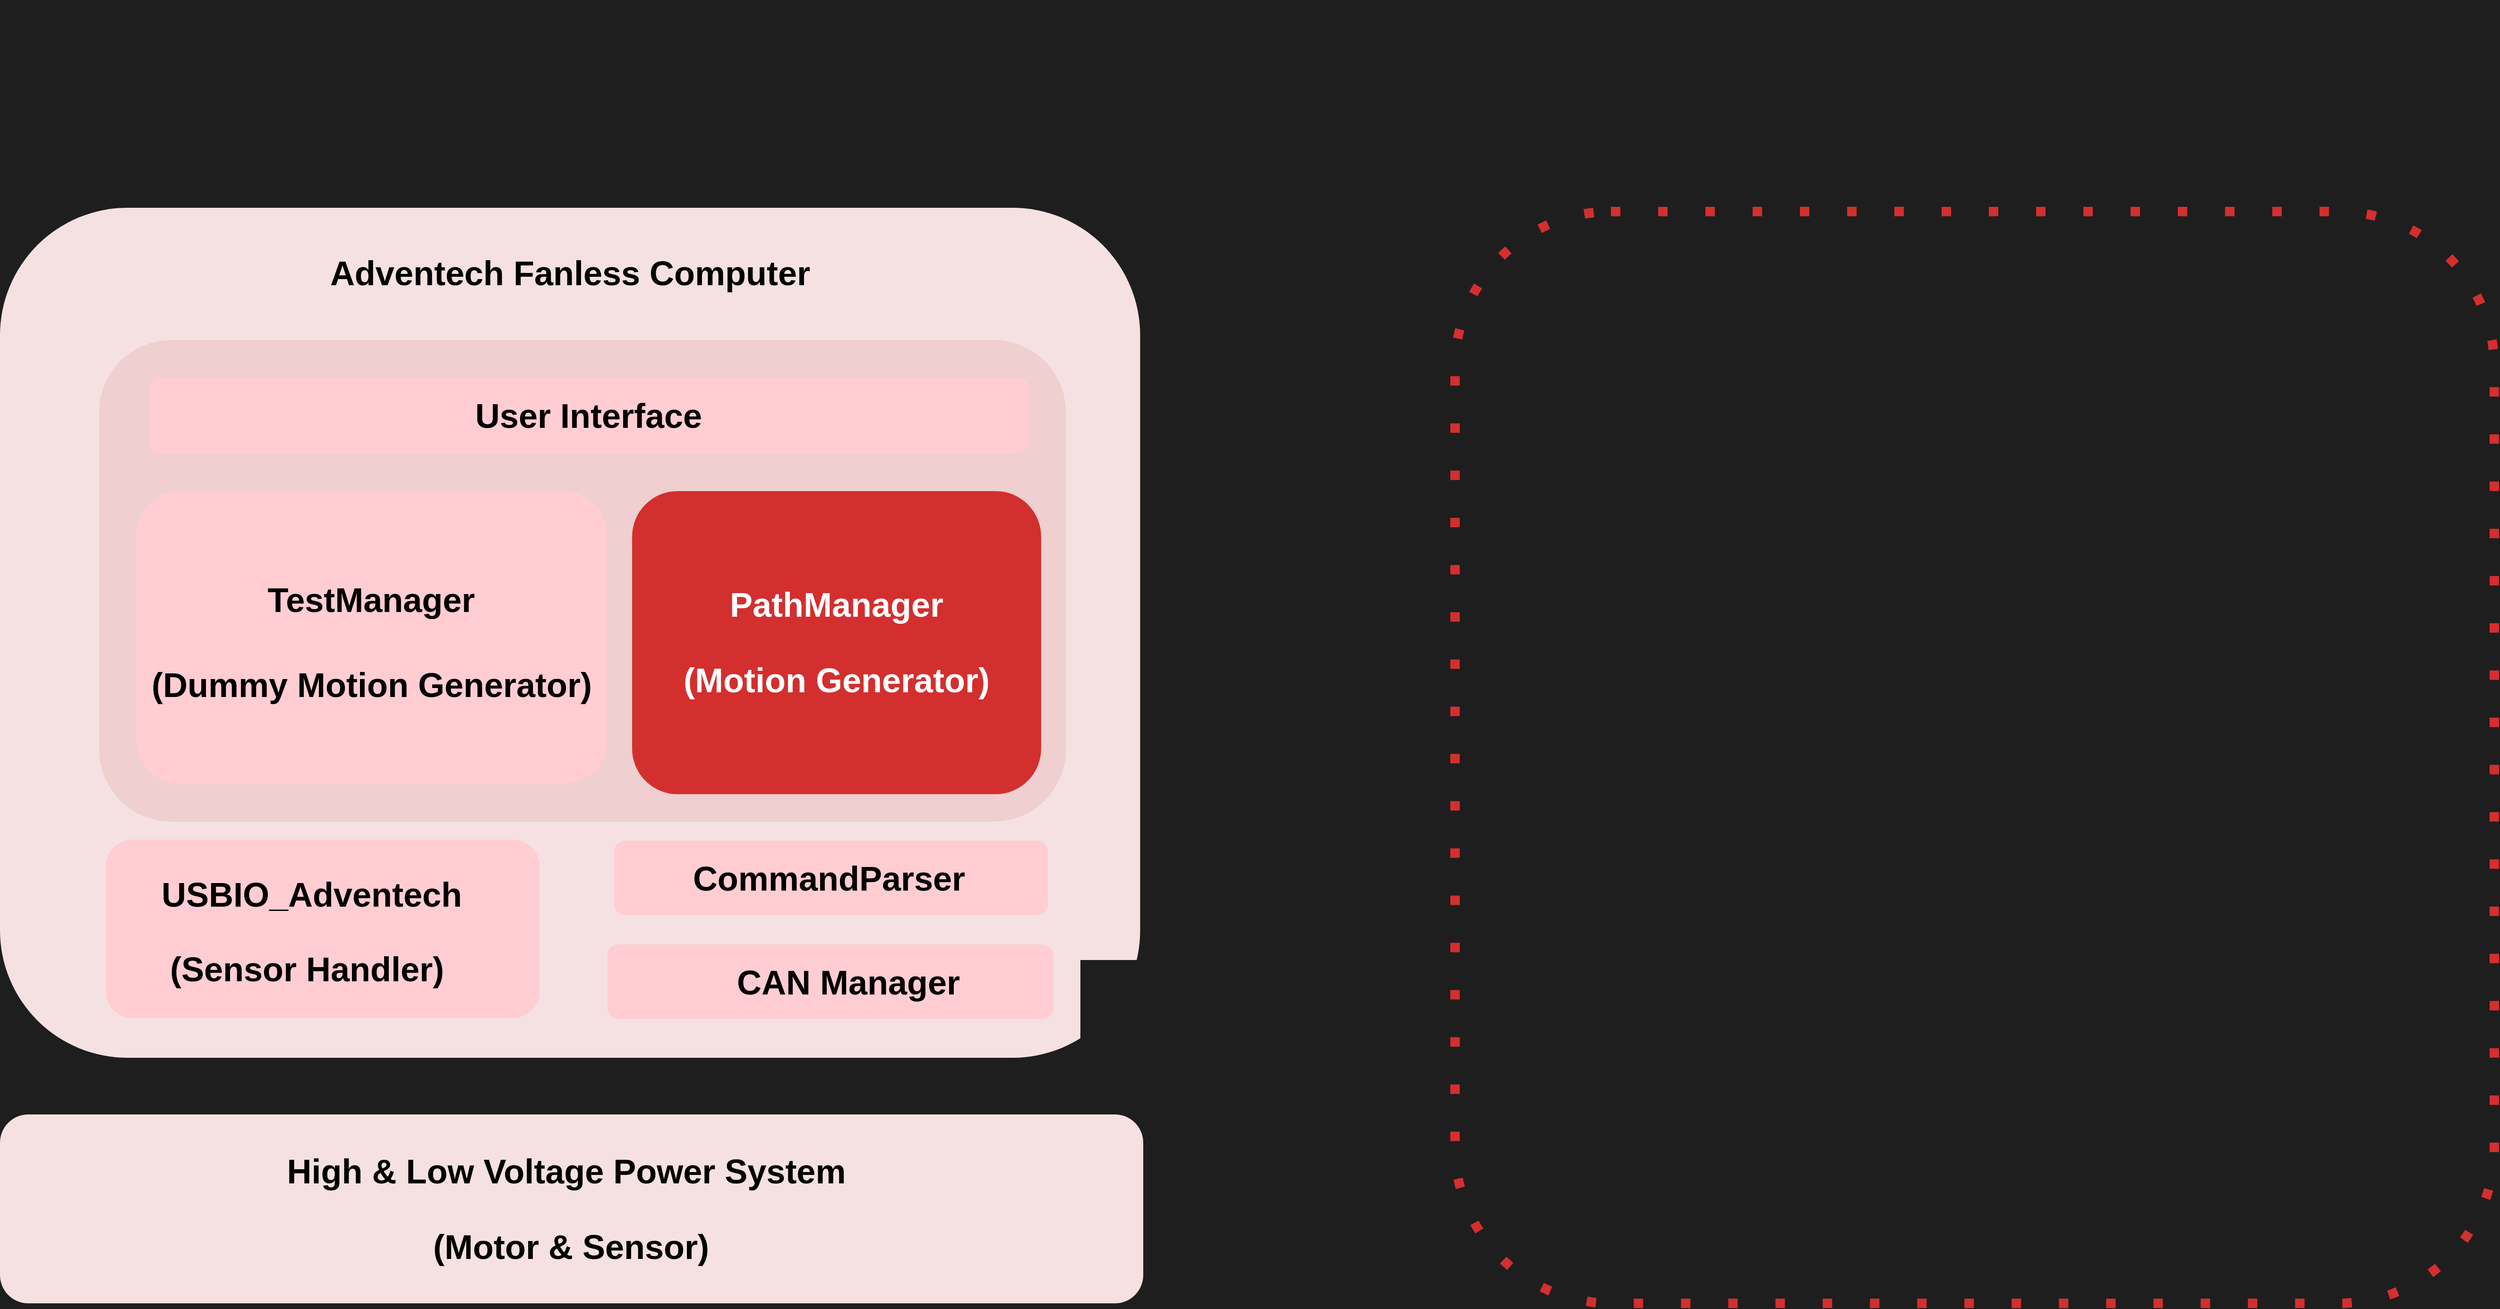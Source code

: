 <mxfile>
    <diagram id="fUJuaP0UBfGO78dAU-vV" name="Page-1">
        <mxGraphModel dx="3113" dy="2870" grid="1" gridSize="10" guides="1" tooltips="1" connect="1" arrows="1" fold="1" page="1" pageScale="1" pageWidth="291" pageHeight="413" background="light-dark(#1E1E1E,#535353)" math="0" shadow="0">
            <root>
                <mxCell id="0"/>
                <mxCell id="1" parent="0"/>
                <mxCell id="17" value="&lt;h1&gt;&lt;br&gt;&lt;/h1&gt;" style="rounded=1;whiteSpace=wrap;html=1;fillColor=none;strokeColor=#D32F2F;align=center;verticalAlign=middle;fontFamily=Helvetica;fontSize=12;fontColor=default;dashed=1;strokeWidth=10;dashPattern=1 4;" vertex="1" parent="1">
                    <mxGeometry x="780" y="-636" width="1100" height="1156" as="geometry"/>
                </mxCell>
                <mxCell id="41" value="" style="group" vertex="1" connectable="0" parent="1">
                    <mxGeometry x="-520.0" y="-860" width="980" height="1150" as="geometry"/>
                </mxCell>
                <mxCell id="44" value="" style="group" vertex="1" connectable="0" parent="41">
                    <mxGeometry x="-240" y="280" width="1220" height="900" as="geometry"/>
                </mxCell>
                <mxCell id="39" value="&lt;h1&gt;&lt;br&gt;&lt;/h1&gt;" style="rounded=1;whiteSpace=wrap;html=1;fillColor=light-dark(#F5E1E1,#EDEDED);strokeColor=none;align=center;verticalAlign=middle;fontFamily=Helvetica;fontSize=12;fontColor=default;" vertex="1" parent="44">
                    <mxGeometry y="-60" width="1206.739" height="900" as="geometry"/>
                </mxCell>
                <mxCell id="40" value="&lt;h1&gt;&lt;font color=&quot;#000000&quot;&gt;Adventech Fanless Computer&lt;/font&gt;&lt;/h1&gt;" style="text;html=1;align=center;verticalAlign=middle;whiteSpace=wrap;rounded=0;fontFamily=Helvetica;fontSize=18;fontColor=default;" vertex="1" parent="44">
                    <mxGeometry x="116.699" y="-28.698" width="973.348" height="76.219" as="geometry"/>
                </mxCell>
                <mxCell id="30" value="" style="group" vertex="1" connectable="0" parent="44">
                    <mxGeometry x="112.082" y="718.997" width="996.989" height="78.942" as="geometry"/>
                </mxCell>
                <mxCell id="54" value="" style="group" vertex="1" connectable="0" parent="30">
                    <mxGeometry width="459.14" height="78.94" as="geometry"/>
                </mxCell>
                <mxCell id="58" value="" style="group" vertex="1" connectable="0" parent="54">
                    <mxGeometry width="459.14" height="78.94" as="geometry"/>
                </mxCell>
                <mxCell id="28" value="&lt;h1&gt;&lt;br&gt;&lt;/h1&gt;" style="rounded=1;whiteSpace=wrap;html=1;fillColor=light-dark(#FFCDD2,#EDEDED);strokeColor=none;align=center;verticalAlign=middle;fontFamily=Helvetica;fontSize=12;fontColor=default;" vertex="1" parent="58">
                    <mxGeometry y="-110" width="459.14" height="188.94" as="geometry"/>
                </mxCell>
                <mxCell id="73" value="&lt;h1&gt;&lt;font color=&quot;#000000&quot;&gt;(Sensor Handler)&amp;nbsp;&lt;/font&gt;&lt;/h1&gt;" style="text;html=1;align=center;verticalAlign=middle;whiteSpace=wrap;rounded=0;fontFamily=Helvetica;fontSize=18;fontColor=default;" vertex="1" parent="58">
                    <mxGeometry x="51.97" y="-12" width="332.08" height="79" as="geometry"/>
                </mxCell>
                <mxCell id="55" value="" style="group" vertex="1" connectable="0" parent="30">
                    <mxGeometry x="530.713" y="1" width="511.613" height="78.94" as="geometry"/>
                </mxCell>
                <mxCell id="56" value="&lt;h1&gt;&lt;br&gt;&lt;/h1&gt;" style="rounded=1;whiteSpace=wrap;html=1;fillColor=light-dark(#FFCDD2,#EDEDED);strokeColor=none;align=center;verticalAlign=middle;fontFamily=Helvetica;fontSize=12;fontColor=default;" vertex="1" parent="55">
                    <mxGeometry width="472.258" height="78.94" as="geometry"/>
                </mxCell>
                <mxCell id="57" value="&lt;h1&gt;&lt;font color=&quot;#000000&quot;&gt;CAN Manager&lt;/font&gt;&lt;/h1&gt;" style="text;html=1;align=center;verticalAlign=middle;whiteSpace=wrap;rounded=0;fontFamily=Helvetica;fontSize=18;fontColor=default;" vertex="1" parent="55">
                    <mxGeometry x="65.644" y="1.36" width="380.33" height="77.58" as="geometry"/>
                </mxCell>
                <mxCell id="49" value="&lt;h1&gt;&lt;br&gt;&lt;/h1&gt;" style="rounded=1;whiteSpace=wrap;html=1;fillColor=light-dark(#EFCFCF,#EDEDED);strokeColor=none;align=center;verticalAlign=middle;fontFamily=Helvetica;fontSize=12;fontColor=default;" vertex="1" parent="44">
                    <mxGeometry x="104.946" y="80" width="1023.226" height="510" as="geometry"/>
                </mxCell>
                <mxCell id="45" value="&lt;h1&gt;&lt;br&gt;&lt;/h1&gt;" style="rounded=1;whiteSpace=wrap;html=1;fillColor=light-dark(#D32F2F,#EDEDED);strokeColor=none;align=center;verticalAlign=middle;fontFamily=Helvetica;fontSize=12;fontColor=default;" vertex="1" parent="44">
                    <mxGeometry x="669.032" y="240" width="432.903" height="320.87" as="geometry"/>
                </mxCell>
                <mxCell id="59" value="" style="group" vertex="1" connectable="0" parent="44">
                    <mxGeometry x="649.931" y="609.997" width="459.14" height="78.94" as="geometry"/>
                </mxCell>
                <mxCell id="60" value="&lt;h1&gt;&lt;br&gt;&lt;/h1&gt;" style="rounded=1;whiteSpace=wrap;html=1;fillColor=light-dark(#FFCDD2,#EDEDED);strokeColor=none;align=center;verticalAlign=middle;fontFamily=Helvetica;fontSize=12;fontColor=default;" vertex="1" parent="59">
                    <mxGeometry width="459.14" height="78.94" as="geometry"/>
                </mxCell>
                <mxCell id="61" value="&lt;h1&gt;&lt;font color=&quot;#000000&quot;&gt;CommandParser&lt;/font&gt;&lt;/h1&gt;" style="text;html=1;align=center;verticalAlign=middle;whiteSpace=wrap;rounded=0;fontFamily=Helvetica;fontSize=18;fontColor=default;" vertex="1" parent="59">
                    <mxGeometry x="57.405" y="1.36" width="341.322" height="77.58" as="geometry"/>
                </mxCell>
                <mxCell id="66" value="&lt;h1&gt;&lt;font style=&quot;color: rgb(255, 255, 255);&quot;&gt;PathManager&lt;/font&gt;&lt;/h1&gt;" style="text;html=1;align=center;verticalAlign=middle;whiteSpace=wrap;rounded=0;fontFamily=Helvetica;fontSize=18;fontColor=#FFFFFF;fillColor=none;labelBackgroundColor=none;labelBorderColor=none;textShadow=0;" vertex="1" parent="44">
                    <mxGeometry x="657.07" y="310" width="456.825" height="100" as="geometry"/>
                </mxCell>
                <mxCell id="63" value="" style="group" vertex="1" connectable="0" parent="44">
                    <mxGeometry x="157.419" y="110" width="931.398" height="100" as="geometry"/>
                </mxCell>
                <mxCell id="64" value="" style="rounded=1;whiteSpace=wrap;html=1;fillColor=light-dark(#FFCDD2,#EDEDED);strokeColor=none;align=center;verticalAlign=middle;fontFamily=Helvetica;fontSize=12;fontColor=default;" vertex="1" parent="63">
                    <mxGeometry y="9.56" width="931.398" height="80.88" as="geometry"/>
                </mxCell>
                <mxCell id="65" value="&lt;h1&gt;&lt;font color=&quot;#000000&quot;&gt;User Interface&lt;/font&gt;&lt;/h1&gt;" style="text;html=1;align=center;verticalAlign=middle;whiteSpace=wrap;rounded=0;fontFamily=Helvetica;fontSize=18;fontColor=default;" vertex="1" parent="63">
                    <mxGeometry x="246.546" width="438.305" height="100" as="geometry"/>
                </mxCell>
                <mxCell id="67" value="" style="group" vertex="1" connectable="0" parent="44">
                    <mxGeometry x="144.301" y="300" width="600" height="250" as="geometry"/>
                </mxCell>
                <mxCell id="68" value="" style="rounded=1;whiteSpace=wrap;html=1;fillColor=light-dark(#FFCDD2,#EDEDED);strokeColor=none;align=center;verticalAlign=middle;fontFamily=Helvetica;fontSize=12;fontColor=default;" vertex="1" parent="67">
                    <mxGeometry y="-60" width="498.495" height="310" as="geometry"/>
                </mxCell>
                <mxCell id="69" value="&lt;h1&gt;&lt;font color=&quot;#000000&quot;&gt;TestManager&lt;/font&gt;&lt;/h1&gt;" style="text;html=1;align=center;verticalAlign=middle;whiteSpace=wrap;rounded=0;fontFamily=Helvetica;fontSize=18;fontColor=default;" vertex="1" parent="67">
                    <mxGeometry x="79.1" y="20" width="340.3" height="70" as="geometry"/>
                </mxCell>
                <mxCell id="74" value="&lt;h1&gt;&lt;font color=&quot;#000000&quot;&gt;(Dummy Motion Generator)&lt;/font&gt;&lt;/h1&gt;" style="text;html=1;align=center;verticalAlign=middle;whiteSpace=wrap;rounded=0;fontFamily=Helvetica;fontSize=18;fontColor=default;" vertex="1" parent="67">
                    <mxGeometry x="-11.2" y="110" width="520.9" height="70" as="geometry"/>
                </mxCell>
                <mxCell id="70" value="&lt;h1&gt;&lt;font style=&quot;color: rgb(255, 255, 255);&quot;&gt;(Motion Generator)&lt;/font&gt;&lt;/h1&gt;" style="text;html=1;align=center;verticalAlign=middle;whiteSpace=wrap;rounded=0;fontFamily=Helvetica;fontSize=18;fontColor=#FFFFFF;fillColor=none;labelBackgroundColor=none;labelBorderColor=none;textShadow=0;" vertex="1" parent="44">
                    <mxGeometry x="657.071" y="390" width="456.825" height="100" as="geometry"/>
                </mxCell>
                <mxCell id="71" value="" style="group" vertex="1" connectable="0" parent="1">
                    <mxGeometry x="-760" y="320" width="1210" height="200" as="geometry"/>
                </mxCell>
                <mxCell id="72" value="" style="group" vertex="1" connectable="0" parent="71">
                    <mxGeometry width="1210" height="200" as="geometry"/>
                </mxCell>
                <mxCell id="19" value="&lt;h1&gt;&lt;br&gt;&lt;/h1&gt;" style="rounded=1;whiteSpace=wrap;html=1;fillColor=light-dark(#F5E1E1,#EDEDED);strokeColor=none;align=center;verticalAlign=middle;fontFamily=Helvetica;fontSize=12;fontColor=default;" vertex="1" parent="72">
                    <mxGeometry width="1210" height="200" as="geometry"/>
                </mxCell>
                <mxCell id="23" value="&lt;h1&gt;&lt;font color=&quot;#000000&quot;&gt;High &amp;amp; Low Voltage Power System&amp;nbsp;&lt;/font&gt;&lt;/h1&gt;" style="text;html=1;align=center;verticalAlign=middle;whiteSpace=wrap;rounded=0;fontFamily=Helvetica;fontSize=18;fontColor=default;" vertex="1" parent="72">
                    <mxGeometry x="122.315" y="20" width="965.37" height="80" as="geometry"/>
                </mxCell>
                <mxCell id="24" value="&lt;h1&gt;&lt;font color=&quot;#000000&quot;&gt;(Motor &amp;amp; Sensor)&lt;/font&gt;&lt;/h1&gt;" style="text;html=1;align=center;verticalAlign=middle;whiteSpace=wrap;rounded=0;fontFamily=Helvetica;fontSize=18;fontColor=default;" vertex="1" parent="72">
                    <mxGeometry x="122.315" y="100" width="965.37" height="80" as="geometry"/>
                </mxCell>
                <mxCell id="29" value="&lt;h1&gt;&lt;font color=&quot;#000000&quot;&gt;USBIO_Adventech&lt;/font&gt;&lt;/h1&gt;" style="text;html=1;align=center;verticalAlign=middle;whiteSpace=wrap;rounded=0;fontFamily=Helvetica;fontSize=18;fontColor=default;" vertex="1" parent="1">
                    <mxGeometry x="-608.968" y="47.997" width="358.11" height="79" as="geometry"/>
                </mxCell>
            </root>
        </mxGraphModel>
    </diagram>
</mxfile>